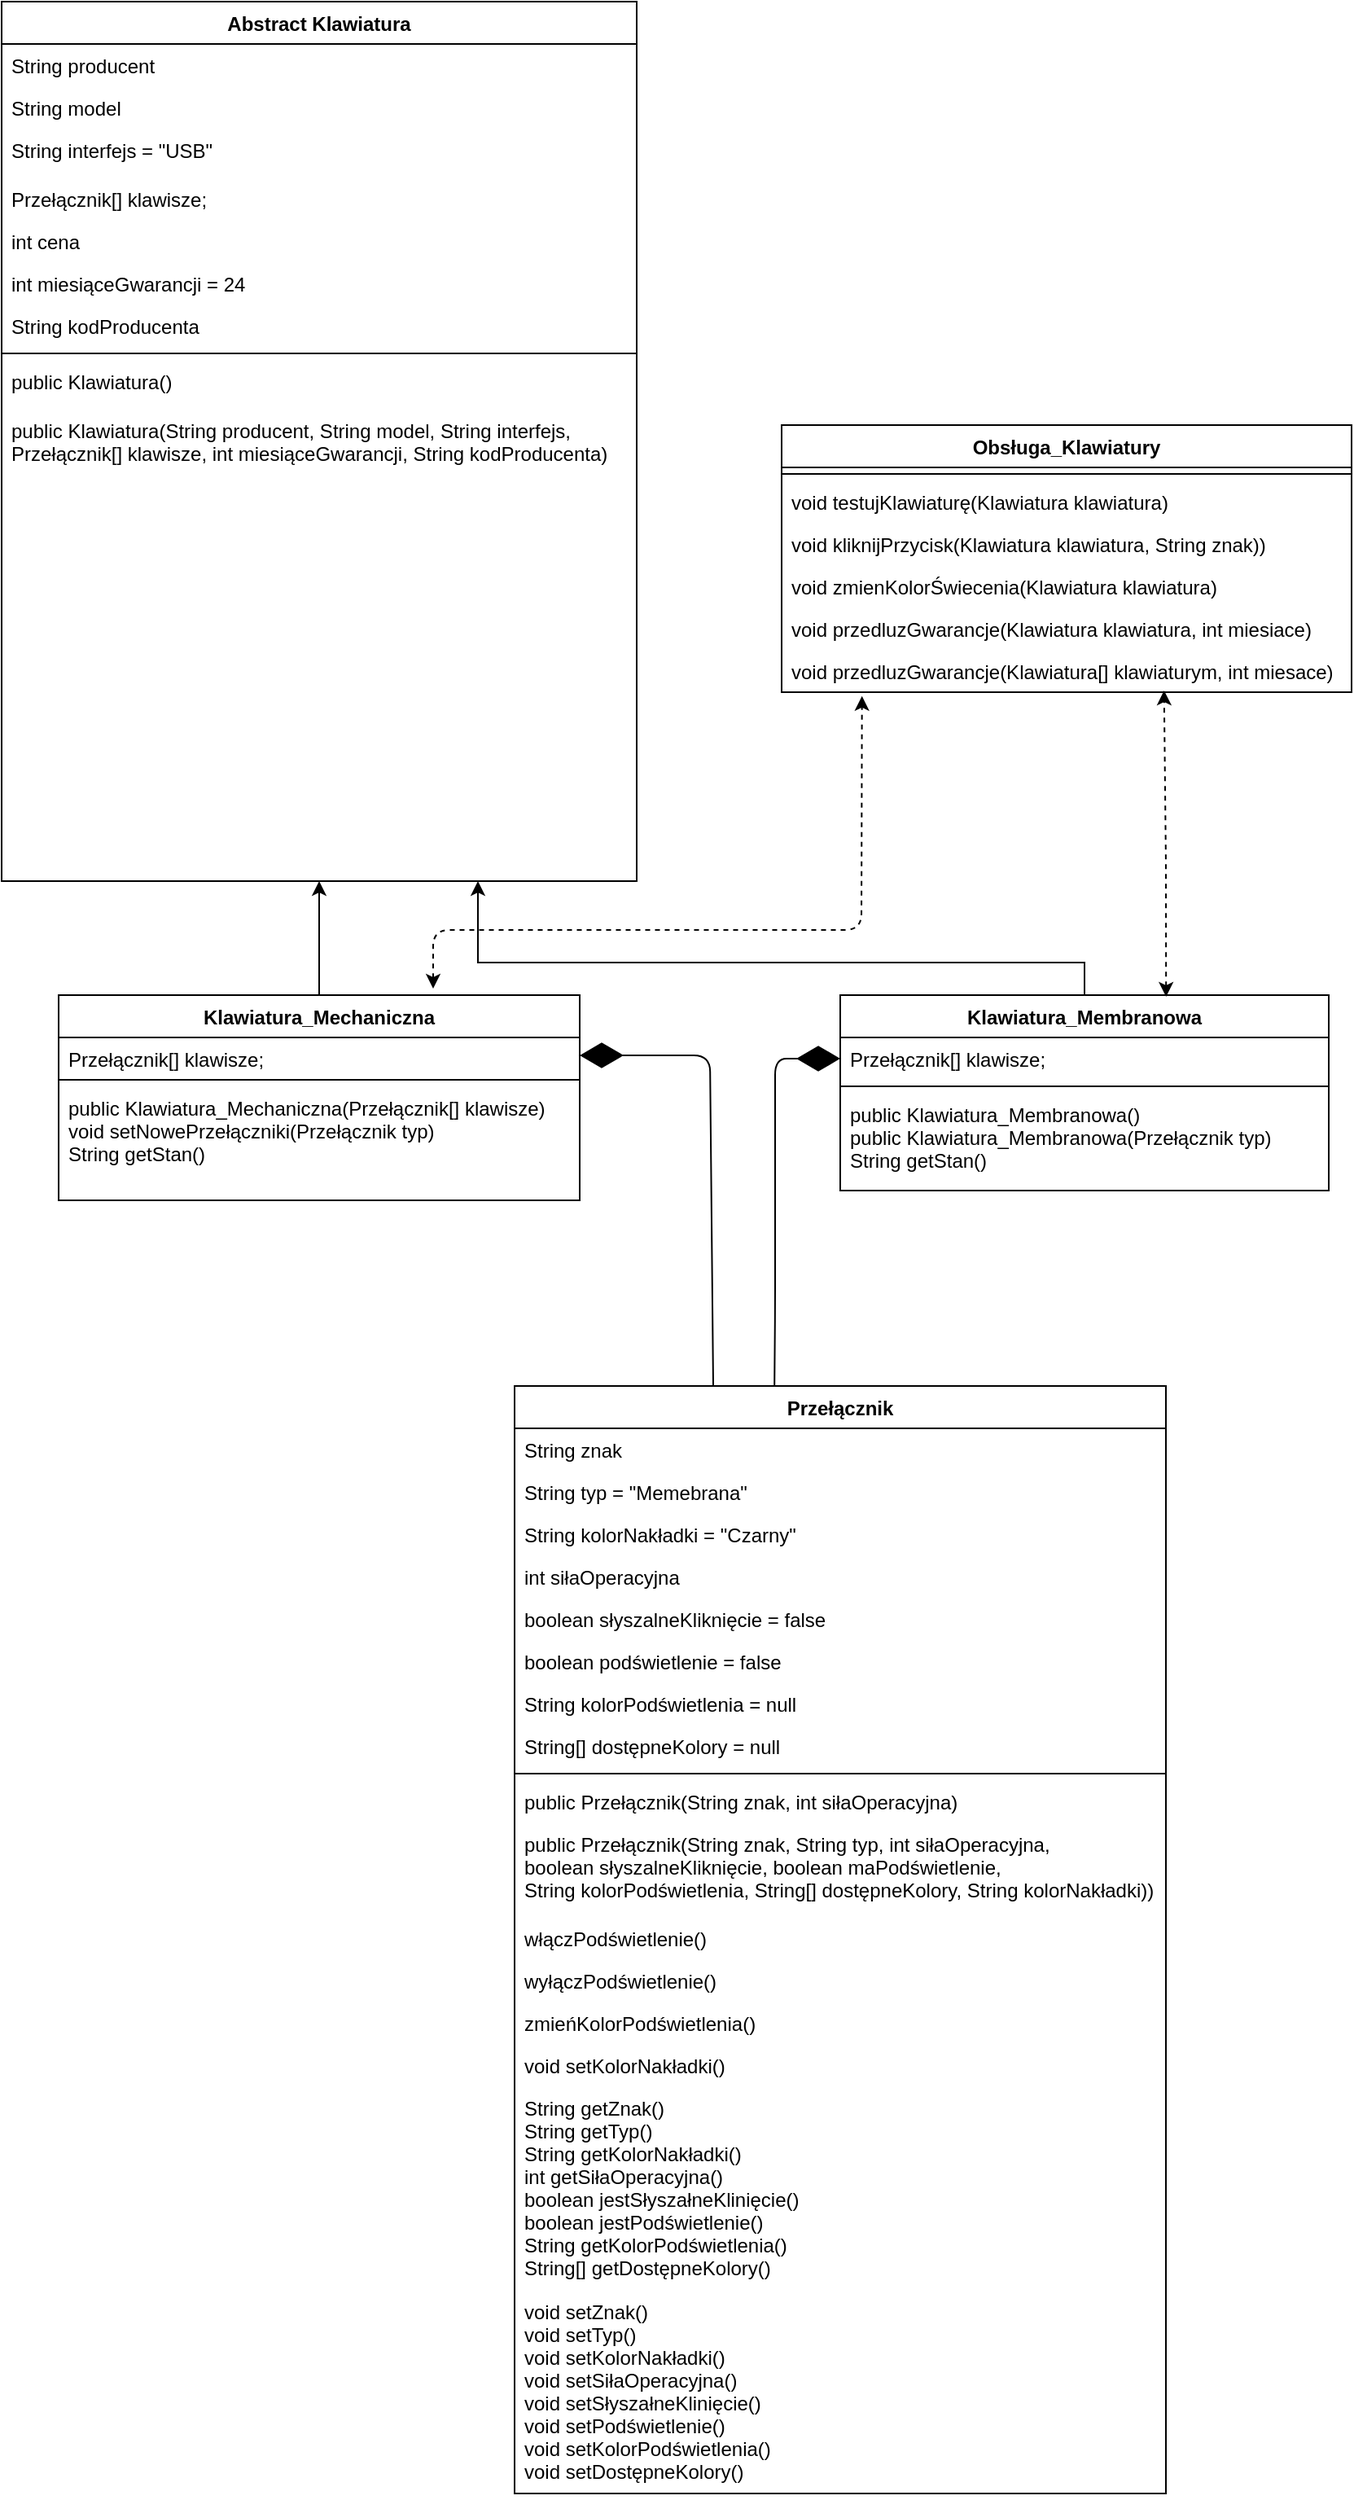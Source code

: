 <mxfile version="13.9.9" type="device"><diagram id="adVF5vTZgrwonjkZlVFi" name="Strona-1"><mxGraphModel dx="2222" dy="1222" grid="1" gridSize="10" guides="1" tooltips="1" connect="1" arrows="1" fold="1" page="0" pageScale="1" pageWidth="827" pageHeight="1169" math="0" shadow="0"><root><mxCell id="0"/><mxCell id="1" parent="0"/><mxCell id="vsZ_QvkXXkGykBPpCQJF-37" value="" style="endArrow=diamondThin;endFill=1;endSize=24;html=1;entryX=1;entryY=0.5;entryDx=0;entryDy=0;exitX=0.305;exitY=0;exitDx=0;exitDy=0;exitPerimeter=0;" parent="1" source="vsZ_QvkXXkGykBPpCQJF-25" target="vsZ_QvkXXkGykBPpCQJF-22" edge="1"><mxGeometry width="160" relative="1" as="geometry"><mxPoint x="523" y="586" as="sourcePoint"/><mxPoint x="580" y="520" as="targetPoint"/><Array as="points"><mxPoint x="20" y="417"/></Array></mxGeometry></mxCell><mxCell id="vsZ_QvkXXkGykBPpCQJF-38" value="" style="endArrow=diamondThin;endFill=1;endSize=24;html=1;entryX=0;entryY=0.5;entryDx=0;entryDy=0;exitX=0.399;exitY=0;exitDx=0;exitDy=0;exitPerimeter=0;" parent="1" source="vsZ_QvkXXkGykBPpCQJF-25" target="vsZ_QvkXXkGykBPpCQJF-23" edge="1"><mxGeometry width="160" relative="1" as="geometry"><mxPoint x="595" y="580" as="sourcePoint"/><mxPoint x="540" y="460" as="targetPoint"/><Array as="points"><mxPoint x="60" y="570"/><mxPoint x="60" y="419"/></Array></mxGeometry></mxCell><mxCell id="vsZ_QvkXXkGykBPpCQJF-46" value="" style="endArrow=classic;startArrow=classic;html=1;dashed=1;entryX=0.141;entryY=1.093;entryDx=0;entryDy=0;entryPerimeter=0;" parent="1" target="vsZ_QvkXXkGykBPpCQJF-58" edge="1"><mxGeometry width="50" height="50" relative="1" as="geometry"><mxPoint x="-150" y="376" as="sourcePoint"/><mxPoint x="519" y="170" as="targetPoint"/><Array as="points"><mxPoint x="-150" y="340"/><mxPoint x="113" y="340"/></Array></mxGeometry></mxCell><mxCell id="vsZ_QvkXXkGykBPpCQJF-5" value="Klawiatura_Mechaniczna" style="swimlane;fontStyle=1;align=center;verticalAlign=top;childLayout=stackLayout;horizontal=1;startSize=26;horizontalStack=0;resizeParent=1;resizeParentMax=0;resizeLast=0;collapsible=1;marginBottom=0;" parent="1" vertex="1"><mxGeometry x="-380" y="380" width="320" height="126" as="geometry"/></mxCell><mxCell id="vsZ_QvkXXkGykBPpCQJF-22" value="Przełącznik[] klawisze;" style="text;strokeColor=none;fillColor=none;align=left;verticalAlign=top;spacingLeft=4;spacingRight=4;overflow=hidden;rotatable=0;points=[[0,0.5],[1,0.5]];portConstraint=eastwest;" parent="vsZ_QvkXXkGykBPpCQJF-5" vertex="1"><mxGeometry y="26" width="320" height="22" as="geometry"/></mxCell><mxCell id="vsZ_QvkXXkGykBPpCQJF-7" value="" style="line;strokeWidth=1;fillColor=none;align=left;verticalAlign=middle;spacingTop=-1;spacingLeft=3;spacingRight=3;rotatable=0;labelPosition=right;points=[];portConstraint=eastwest;" parent="vsZ_QvkXXkGykBPpCQJF-5" vertex="1"><mxGeometry y="48" width="320" height="8" as="geometry"/></mxCell><mxCell id="vsZ_QvkXXkGykBPpCQJF-8" value="public Klawiatura_Mechaniczna(Przełącznik[] klawisze)&#10;void setNowePrzełączniki(Przełącznik typ)&#10;String getStan()&#10;" style="text;strokeColor=none;fillColor=none;align=left;verticalAlign=top;spacingLeft=4;spacingRight=4;overflow=hidden;rotatable=0;points=[[0,0.5],[1,0.5]];portConstraint=eastwest;" parent="vsZ_QvkXXkGykBPpCQJF-5" vertex="1"><mxGeometry y="56" width="320" height="70" as="geometry"/></mxCell><mxCell id="EyaIHFw5JTMgrsSwNcSK-16" style="edgeStyle=orthogonalEdgeStyle;rounded=0;orthogonalLoop=1;jettySize=auto;html=1;entryX=0.75;entryY=1;entryDx=0;entryDy=0;" parent="1" source="vsZ_QvkXXkGykBPpCQJF-15" target="EyaIHFw5JTMgrsSwNcSK-1" edge="1"><mxGeometry relative="1" as="geometry"><Array as="points"><mxPoint x="250" y="360"/><mxPoint x="-122" y="360"/></Array></mxGeometry></mxCell><mxCell id="vsZ_QvkXXkGykBPpCQJF-15" value="Klawiatura_Membranowa" style="swimlane;fontStyle=1;align=center;verticalAlign=top;childLayout=stackLayout;horizontal=1;startSize=26;horizontalStack=0;resizeParent=1;resizeParentMax=0;resizeLast=0;collapsible=1;marginBottom=0;" parent="1" vertex="1"><mxGeometry x="100" y="380" width="300" height="120" as="geometry"/></mxCell><mxCell id="vsZ_QvkXXkGykBPpCQJF-23" value="Przełącznik[] klawisze;" style="text;strokeColor=none;fillColor=none;align=left;verticalAlign=top;spacingLeft=4;spacingRight=4;overflow=hidden;rotatable=0;points=[[0,0.5],[1,0.5]];portConstraint=eastwest;" parent="vsZ_QvkXXkGykBPpCQJF-15" vertex="1"><mxGeometry y="26" width="300" height="26" as="geometry"/></mxCell><mxCell id="vsZ_QvkXXkGykBPpCQJF-17" value="" style="line;strokeWidth=1;fillColor=none;align=left;verticalAlign=middle;spacingTop=-1;spacingLeft=3;spacingRight=3;rotatable=0;labelPosition=right;points=[];portConstraint=eastwest;" parent="vsZ_QvkXXkGykBPpCQJF-15" vertex="1"><mxGeometry y="52" width="300" height="8" as="geometry"/></mxCell><mxCell id="vsZ_QvkXXkGykBPpCQJF-18" value="public Klawiatura_Membranowa()&#10;public Klawiatura_Membranowa(Przełącznik typ)&#10;String getStan()&#10;" style="text;strokeColor=none;fillColor=none;align=left;verticalAlign=top;spacingLeft=4;spacingRight=4;overflow=hidden;rotatable=0;points=[[0,0.5],[1,0.5]];portConstraint=eastwest;" parent="vsZ_QvkXXkGykBPpCQJF-15" vertex="1"><mxGeometry y="60" width="300" height="60" as="geometry"/></mxCell><mxCell id="EyaIHFw5JTMgrsSwNcSK-15" value="" style="endArrow=classic;html=1;entryX=0.5;entryY=1;entryDx=0;entryDy=0;exitX=0.5;exitY=0;exitDx=0;exitDy=0;" parent="1" source="vsZ_QvkXXkGykBPpCQJF-5" target="EyaIHFw5JTMgrsSwNcSK-1" edge="1"><mxGeometry width="50" height="50" relative="1" as="geometry"><mxPoint x="-290" y="360" as="sourcePoint"/><mxPoint x="-240" y="310" as="targetPoint"/></mxGeometry></mxCell><mxCell id="vsZ_QvkXXkGykBPpCQJF-1" value="Abstract Klawiatura" style="swimlane;fontStyle=1;align=center;verticalAlign=top;childLayout=stackLayout;horizontal=1;startSize=26;horizontalStack=0;resizeParent=1;resizeParentMax=0;resizeLast=0;collapsible=1;marginBottom=0;shadow=0;rounded=0;" parent="1" vertex="1"><mxGeometry x="-415" y="-230" width="390" height="540" as="geometry"/></mxCell><mxCell id="vsZ_QvkXXkGykBPpCQJF-2" value="String producent" style="text;strokeColor=none;fillColor=none;align=left;verticalAlign=top;spacingLeft=4;spacingRight=4;overflow=hidden;rotatable=0;points=[[0,0.5],[1,0.5]];portConstraint=eastwest;" parent="vsZ_QvkXXkGykBPpCQJF-1" vertex="1"><mxGeometry y="26" width="390" height="26" as="geometry"/></mxCell><mxCell id="vsZ_QvkXXkGykBPpCQJF-10" value="String model" style="text;strokeColor=none;fillColor=none;align=left;verticalAlign=top;spacingLeft=4;spacingRight=4;overflow=hidden;rotatable=0;points=[[0,0.5],[1,0.5]];portConstraint=eastwest;" parent="vsZ_QvkXXkGykBPpCQJF-1" vertex="1"><mxGeometry y="52" width="390" height="26" as="geometry"/></mxCell><mxCell id="vsZ_QvkXXkGykBPpCQJF-9" value="String interfejs = &quot;USB&quot;" style="text;strokeColor=none;fillColor=none;align=left;verticalAlign=top;spacingLeft=4;spacingRight=4;overflow=hidden;rotatable=0;points=[[0,0.5],[1,0.5]];portConstraint=eastwest;" parent="vsZ_QvkXXkGykBPpCQJF-1" vertex="1"><mxGeometry y="78" width="390" height="30" as="geometry"/></mxCell><mxCell id="vsZ_QvkXXkGykBPpCQJF-21" value="Przełącznik[] klawisze;" style="text;strokeColor=none;fillColor=none;align=left;verticalAlign=top;spacingLeft=4;spacingRight=4;overflow=hidden;rotatable=0;points=[[0,0.5],[1,0.5]];portConstraint=eastwest;" parent="vsZ_QvkXXkGykBPpCQJF-1" vertex="1"><mxGeometry y="108" width="390" height="26" as="geometry"/></mxCell><mxCell id="vsZ_QvkXXkGykBPpCQJF-49" value="int cena" style="text;strokeColor=none;fillColor=none;align=left;verticalAlign=top;spacingLeft=4;spacingRight=4;overflow=hidden;rotatable=0;points=[[0,0.5],[1,0.5]];portConstraint=eastwest;" parent="vsZ_QvkXXkGykBPpCQJF-1" vertex="1"><mxGeometry y="134" width="390" height="26" as="geometry"/></mxCell><mxCell id="vsZ_QvkXXkGykBPpCQJF-11" value="int miesiąceGwarancji = 24" style="text;strokeColor=none;fillColor=none;align=left;verticalAlign=top;spacingLeft=4;spacingRight=4;overflow=hidden;rotatable=0;points=[[0,0.5],[1,0.5]];portConstraint=eastwest;" parent="vsZ_QvkXXkGykBPpCQJF-1" vertex="1"><mxGeometry y="160" width="390" height="26" as="geometry"/></mxCell><mxCell id="vsZ_QvkXXkGykBPpCQJF-12" value="String kodProducenta" style="text;strokeColor=none;fillColor=none;align=left;verticalAlign=top;spacingLeft=4;spacingRight=4;overflow=hidden;rotatable=0;points=[[0,0.5],[1,0.5]];portConstraint=eastwest;" parent="vsZ_QvkXXkGykBPpCQJF-1" vertex="1"><mxGeometry y="186" width="390" height="26" as="geometry"/></mxCell><mxCell id="vsZ_QvkXXkGykBPpCQJF-3" value="" style="line;strokeWidth=1;fillColor=none;align=left;verticalAlign=middle;spacingTop=-1;spacingLeft=3;spacingRight=3;rotatable=0;labelPosition=right;points=[];portConstraint=eastwest;" parent="vsZ_QvkXXkGykBPpCQJF-1" vertex="1"><mxGeometry y="212" width="390" height="8" as="geometry"/></mxCell><mxCell id="EyaIHFw5JTMgrsSwNcSK-22" value="public Klawiatura()&#10;&#10;&#10;&#10;" style="text;strokeColor=none;fillColor=none;align=left;verticalAlign=top;spacingLeft=4;spacingRight=4;overflow=hidden;rotatable=0;points=[[0,0.5],[1,0.5]];portConstraint=eastwest;" parent="vsZ_QvkXXkGykBPpCQJF-1" vertex="1"><mxGeometry y="220" width="390" height="30" as="geometry"/></mxCell><mxCell id="vsZ_QvkXXkGykBPpCQJF-4" value="public Klawiatura(String producent, String model, String interfejs, &#10;Przełącznik[] klawisze, int miesiąceGwarancji, String kodProducenta)&#10;&#10;&#10;&#10;" style="text;strokeColor=none;fillColor=none;align=left;verticalAlign=top;spacingLeft=4;spacingRight=4;overflow=hidden;rotatable=0;points=[[0,0.5],[1,0.5]];portConstraint=eastwest;" parent="vsZ_QvkXXkGykBPpCQJF-1" vertex="1"><mxGeometry y="250" width="390" height="40" as="geometry"/></mxCell><mxCell id="EyaIHFw5JTMgrsSwNcSK-3" value="&lt;font color=&quot;#ffffff&quot;&gt;&lt;span style=&quot;font-family: &amp;#34;helvetica&amp;#34; ; font-size: 12px ; font-style: normal ; font-weight: 400 ; letter-spacing: normal ; text-align: left ; text-indent: 0px ; text-transform: none ; word-spacing: 0px ; display: inline ; float: none&quot;&gt;String getProducent();&lt;/span&gt;&lt;br style=&quot;padding: 0px ; margin: 0px ; font-family: &amp;#34;helvetica&amp;#34; ; font-size: 12px ; font-style: normal ; font-weight: 400 ; letter-spacing: normal ; text-align: left ; text-indent: 0px ; text-transform: none ; word-spacing: 0px&quot;&gt;&lt;span style=&quot;font-family: &amp;#34;helvetica&amp;#34; ; font-size: 12px ; font-style: normal ; font-weight: 400 ; letter-spacing: normal ; text-align: left ; text-indent: 0px ; text-transform: none ; word-spacing: 0px ; display: inline ; float: none&quot;&gt;String getModel();&lt;/span&gt;&lt;br style=&quot;padding: 0px ; margin: 0px ; font-family: &amp;#34;helvetica&amp;#34; ; font-size: 12px ; font-style: normal ; font-weight: 400 ; letter-spacing: normal ; text-align: left ; text-indent: 0px ; text-transform: none ; word-spacing: 0px&quot;&gt;&lt;/font&gt;&lt;span style=&quot;font-family: &amp;#34;helvetica&amp;#34; ; font-size: 12px ; font-style: normal ; font-weight: 400 ; letter-spacing: normal ; text-align: left ; text-indent: 0px ; text-transform: none ; word-spacing: 0px ; display: inline ; float: none&quot;&gt;&lt;font color=&quot;#ffffff&quot;&gt;String getKlawisze();&lt;br&gt;String getInterfejs();&lt;br&gt;int getCena();&lt;br&gt;int getMiesiąceGwarancji();&lt;br&gt;String getKod()&lt;br&gt;&lt;br&gt;&lt;span style=&quot;font-family: &amp;#34;helvetica&amp;#34;&quot;&gt;abstract String getStan()&lt;/span&gt;&lt;br&gt;&lt;br&gt;&lt;/font&gt;&lt;br&gt;&lt;/span&gt;" style="text;whiteSpace=wrap;html=1;" parent="vsZ_QvkXXkGykBPpCQJF-1" vertex="1"><mxGeometry y="290" width="390" height="140" as="geometry"/></mxCell><mxCell id="EyaIHFw5JTMgrsSwNcSK-1" value="&lt;font color=&quot;#ffffff&quot;&gt;&lt;span style=&quot;font-family: &amp;#34;helvetica&amp;#34; ; font-size: 12px ; font-style: normal ; font-weight: 400 ; letter-spacing: normal ; text-align: left ; text-indent: 0px ; text-transform: none ; word-spacing: 0px ; display: inline ; float: none&quot;&gt;void setProducent();&lt;/span&gt;&lt;br style=&quot;padding: 0px ; margin: 0px ; font-family: &amp;#34;helvetica&amp;#34; ; font-size: 12px ; font-style: normal ; font-weight: 400 ; letter-spacing: normal ; text-align: left ; text-indent: 0px ; text-transform: none ; word-spacing: 0px&quot;&gt;&lt;span style=&quot;font-family: &amp;#34;helvetica&amp;#34; ; font-size: 12px ; font-style: normal ; font-weight: 400 ; letter-spacing: normal ; text-align: left ; text-indent: 0px ; text-transform: none ; word-spacing: 0px ; display: inline ; float: none&quot;&gt;void setModel();&lt;/span&gt;&lt;br style=&quot;padding: 0px ; margin: 0px ; font-family: &amp;#34;helvetica&amp;#34; ; font-size: 12px ; font-style: normal ; font-weight: 400 ; letter-spacing: normal ; text-align: left ; text-indent: 0px ; text-transform: none ; word-spacing: 0px&quot;&gt;&lt;/font&gt;&lt;span style=&quot;font-family: &amp;#34;helvetica&amp;#34; ; font-size: 12px ; font-style: normal ; font-weight: 400 ; letter-spacing: normal ; text-align: left ; text-indent: 0px ; text-transform: none ; word-spacing: 0px ; display: inline ; float: none&quot;&gt;&lt;font color=&quot;#ffffff&quot;&gt;void setKlawisze();&lt;br&gt;void setInterfejs();&lt;br&gt;void setCena();&lt;br&gt;void setMiesiąceGwarancji();&lt;br&gt;void setKod()&lt;br&gt;&lt;br&gt;&lt;/font&gt;&lt;br&gt;&lt;/span&gt;" style="text;whiteSpace=wrap;html=1;" parent="vsZ_QvkXXkGykBPpCQJF-1" vertex="1"><mxGeometry y="430" width="390" height="110" as="geometry"/></mxCell><mxCell id="EyaIHFw5JTMgrsSwNcSK-21" value="" style="endArrow=classic;startArrow=classic;html=1;dashed=1;entryX=0.671;entryY=0.962;entryDx=0;entryDy=0;entryPerimeter=0;exitX=0.667;exitY=0.008;exitDx=0;exitDy=0;exitPerimeter=0;" parent="1" source="vsZ_QvkXXkGykBPpCQJF-15" target="vsZ_QvkXXkGykBPpCQJF-58" edge="1"><mxGeometry width="50" height="50" relative="1" as="geometry"><mxPoint x="370" y="359.58" as="sourcePoint"/><mxPoint x="640" y="180" as="targetPoint"/><Array as="points"><mxPoint x="300" y="300"/></Array></mxGeometry></mxCell><mxCell id="vsZ_QvkXXkGykBPpCQJF-42" value="Obsługa_Klawiatury" style="swimlane;fontStyle=1;align=center;verticalAlign=top;childLayout=stackLayout;horizontal=1;startSize=26;horizontalStack=0;resizeParent=1;resizeParentMax=0;resizeLast=0;collapsible=1;marginBottom=0;" parent="1" vertex="1"><mxGeometry x="64" y="30" width="350" height="164" as="geometry"/></mxCell><mxCell id="vsZ_QvkXXkGykBPpCQJF-44" value="" style="line;strokeWidth=1;fillColor=none;align=left;verticalAlign=middle;spacingTop=-1;spacingLeft=3;spacingRight=3;rotatable=0;labelPosition=right;points=[];portConstraint=eastwest;" parent="vsZ_QvkXXkGykBPpCQJF-42" vertex="1"><mxGeometry y="26" width="350" height="8" as="geometry"/></mxCell><mxCell id="vsZ_QvkXXkGykBPpCQJF-45" value="void testujKlawiaturę(Klawiatura klawiatura)" style="text;strokeColor=none;fillColor=none;align=left;verticalAlign=top;spacingLeft=4;spacingRight=4;overflow=hidden;rotatable=0;points=[[0,0.5],[1,0.5]];portConstraint=eastwest;" parent="vsZ_QvkXXkGykBPpCQJF-42" vertex="1"><mxGeometry y="34" width="350" height="26" as="geometry"/></mxCell><mxCell id="vsZ_QvkXXkGykBPpCQJF-55" value="void kliknijPrzycisk(Klawiatura klawiatura, String znak))" style="text;strokeColor=none;fillColor=none;align=left;verticalAlign=top;spacingLeft=4;spacingRight=4;overflow=hidden;rotatable=0;points=[[0,0.5],[1,0.5]];portConstraint=eastwest;" parent="vsZ_QvkXXkGykBPpCQJF-42" vertex="1"><mxGeometry y="60" width="350" height="26" as="geometry"/></mxCell><mxCell id="vsZ_QvkXXkGykBPpCQJF-57" value="void zmienKolorŚwiecenia(Klawiatura klawiatura)&#10;" style="text;strokeColor=none;fillColor=none;align=left;verticalAlign=top;spacingLeft=4;spacingRight=4;overflow=hidden;rotatable=0;points=[[0,0.5],[1,0.5]];portConstraint=eastwest;" parent="vsZ_QvkXXkGykBPpCQJF-42" vertex="1"><mxGeometry y="86" width="350" height="26" as="geometry"/></mxCell><mxCell id="vsZ_QvkXXkGykBPpCQJF-48" value="void przedluzGwarancje(Klawiatura klawiatura, int miesiace)" style="text;strokeColor=none;fillColor=none;align=left;verticalAlign=top;spacingLeft=4;spacingRight=4;overflow=hidden;rotatable=0;points=[[0,0.5],[1,0.5]];portConstraint=eastwest;" parent="vsZ_QvkXXkGykBPpCQJF-42" vertex="1"><mxGeometry y="112" width="350" height="26" as="geometry"/></mxCell><mxCell id="vsZ_QvkXXkGykBPpCQJF-58" value="void przedluzGwarancje(Klawiatura[] klawiaturym, int miesace)" style="text;strokeColor=none;fillColor=none;align=left;verticalAlign=top;spacingLeft=4;spacingRight=4;overflow=hidden;rotatable=0;points=[[0,0.5],[1,0.5]];portConstraint=eastwest;" parent="vsZ_QvkXXkGykBPpCQJF-42" vertex="1"><mxGeometry y="138" width="350" height="26" as="geometry"/></mxCell><mxCell id="vsZ_QvkXXkGykBPpCQJF-25" value="Przełącznik" style="swimlane;fontStyle=1;align=center;verticalAlign=top;childLayout=stackLayout;horizontal=1;startSize=26;horizontalStack=0;resizeParent=1;resizeParentMax=0;resizeLast=0;collapsible=1;marginBottom=0;" parent="1" vertex="1"><mxGeometry x="-100" y="620" width="400" height="680" as="geometry"/></mxCell><mxCell id="BDwhTZd2Z96llIE0zDHZ-1" value="String znak" style="text;strokeColor=none;fillColor=none;align=left;verticalAlign=top;spacingLeft=4;spacingRight=4;overflow=hidden;rotatable=0;points=[[0,0.5],[1,0.5]];portConstraint=eastwest;" parent="vsZ_QvkXXkGykBPpCQJF-25" vertex="1"><mxGeometry y="26" width="400" height="26" as="geometry"/></mxCell><mxCell id="vsZ_QvkXXkGykBPpCQJF-26" value="String typ = &quot;Memebrana&quot;" style="text;strokeColor=none;fillColor=none;align=left;verticalAlign=top;spacingLeft=4;spacingRight=4;overflow=hidden;rotatable=0;points=[[0,0.5],[1,0.5]];portConstraint=eastwest;" parent="vsZ_QvkXXkGykBPpCQJF-25" vertex="1"><mxGeometry y="52" width="400" height="26" as="geometry"/></mxCell><mxCell id="vsZ_QvkXXkGykBPpCQJF-61" value="String kolorNakładki = &quot;Czarny&quot;" style="text;strokeColor=none;fillColor=none;align=left;verticalAlign=top;spacingLeft=4;spacingRight=4;overflow=hidden;rotatable=0;points=[[0,0.5],[1,0.5]];portConstraint=eastwest;" parent="vsZ_QvkXXkGykBPpCQJF-25" vertex="1"><mxGeometry y="78" width="400" height="26" as="geometry"/></mxCell><mxCell id="vsZ_QvkXXkGykBPpCQJF-32" value="int siłaOperacyjna" style="text;strokeColor=none;fillColor=none;align=left;verticalAlign=top;spacingLeft=4;spacingRight=4;overflow=hidden;rotatable=0;points=[[0,0.5],[1,0.5]];portConstraint=eastwest;" parent="vsZ_QvkXXkGykBPpCQJF-25" vertex="1"><mxGeometry y="104" width="400" height="26" as="geometry"/></mxCell><mxCell id="vsZ_QvkXXkGykBPpCQJF-34" value="boolean słyszalneKliknięcie = false" style="text;strokeColor=none;fillColor=none;align=left;verticalAlign=top;spacingLeft=4;spacingRight=4;overflow=hidden;rotatable=0;points=[[0,0.5],[1,0.5]];portConstraint=eastwest;" parent="vsZ_QvkXXkGykBPpCQJF-25" vertex="1"><mxGeometry y="130" width="400" height="26" as="geometry"/></mxCell><mxCell id="vsZ_QvkXXkGykBPpCQJF-50" value="boolean podświetlenie = false" style="text;strokeColor=none;fillColor=none;align=left;verticalAlign=top;spacingLeft=4;spacingRight=4;overflow=hidden;rotatable=0;points=[[0,0.5],[1,0.5]];portConstraint=eastwest;" parent="vsZ_QvkXXkGykBPpCQJF-25" vertex="1"><mxGeometry y="156" width="400" height="26" as="geometry"/></mxCell><mxCell id="vsZ_QvkXXkGykBPpCQJF-35" value="String kolorPodświetlenia = null" style="text;strokeColor=none;fillColor=none;align=left;verticalAlign=top;spacingLeft=4;spacingRight=4;overflow=hidden;rotatable=0;points=[[0,0.5],[1,0.5]];portConstraint=eastwest;" parent="vsZ_QvkXXkGykBPpCQJF-25" vertex="1"><mxGeometry y="182" width="400" height="26" as="geometry"/></mxCell><mxCell id="vsZ_QvkXXkGykBPpCQJF-54" value="String[] dostępneKolory = null" style="text;strokeColor=none;fillColor=none;align=left;verticalAlign=top;spacingLeft=4;spacingRight=4;overflow=hidden;rotatable=0;points=[[0,0.5],[1,0.5]];portConstraint=eastwest;" parent="vsZ_QvkXXkGykBPpCQJF-25" vertex="1"><mxGeometry y="208" width="400" height="26" as="geometry"/></mxCell><mxCell id="vsZ_QvkXXkGykBPpCQJF-28" value="" style="line;strokeWidth=1;fillColor=none;align=left;verticalAlign=middle;spacingTop=-1;spacingLeft=3;spacingRight=3;rotatable=0;labelPosition=right;points=[];portConstraint=eastwest;" parent="vsZ_QvkXXkGykBPpCQJF-25" vertex="1"><mxGeometry y="234" width="400" height="8" as="geometry"/></mxCell><mxCell id="EyaIHFw5JTMgrsSwNcSK-17" value="public Przełącznik(String znak, int siłaOperacyjna)" style="text;strokeColor=none;fillColor=none;align=left;verticalAlign=top;spacingLeft=4;spacingRight=4;overflow=hidden;rotatable=0;points=[[0,0.5],[1,0.5]];portConstraint=eastwest;" parent="vsZ_QvkXXkGykBPpCQJF-25" vertex="1"><mxGeometry y="242" width="400" height="26" as="geometry"/></mxCell><mxCell id="vsZ_QvkXXkGykBPpCQJF-53" value="public Przełącznik(String znak, String typ, int siłaOperacyjna, &#10;boolean słyszalneKliknięcie, boolean maPodświetlenie, &#10;String kolorPodświetlenia, String[] dostępneKolory, String kolorNakładki))" style="text;strokeColor=none;fillColor=none;align=left;verticalAlign=top;spacingLeft=4;spacingRight=4;overflow=hidden;rotatable=0;points=[[0,0.5],[1,0.5]];portConstraint=eastwest;" parent="vsZ_QvkXXkGykBPpCQJF-25" vertex="1"><mxGeometry y="268" width="400" height="58" as="geometry"/></mxCell><mxCell id="vsZ_QvkXXkGykBPpCQJF-29" value="włączPodświetlenie()&#10;" style="text;strokeColor=none;fillColor=none;align=left;verticalAlign=top;spacingLeft=4;spacingRight=4;overflow=hidden;rotatable=0;points=[[0,0.5],[1,0.5]];portConstraint=eastwest;" parent="vsZ_QvkXXkGykBPpCQJF-25" vertex="1"><mxGeometry y="326" width="400" height="26" as="geometry"/></mxCell><mxCell id="vsZ_QvkXXkGykBPpCQJF-40" value="wyłączPodświetlenie()&#10;" style="text;strokeColor=none;fillColor=none;align=left;verticalAlign=top;spacingLeft=4;spacingRight=4;overflow=hidden;rotatable=0;points=[[0,0.5],[1,0.5]];portConstraint=eastwest;" parent="vsZ_QvkXXkGykBPpCQJF-25" vertex="1"><mxGeometry y="352" width="400" height="26" as="geometry"/></mxCell><mxCell id="vsZ_QvkXXkGykBPpCQJF-39" value="zmieńKolorPodświetlenia()" style="text;strokeColor=none;fillColor=none;align=left;verticalAlign=top;spacingLeft=4;spacingRight=4;overflow=hidden;rotatable=0;points=[[0,0.5],[1,0.5]];portConstraint=eastwest;" parent="vsZ_QvkXXkGykBPpCQJF-25" vertex="1"><mxGeometry y="378" width="400" height="26" as="geometry"/></mxCell><mxCell id="vsZ_QvkXXkGykBPpCQJF-62" value="void setKolorNakładki()" style="text;strokeColor=none;fillColor=none;align=left;verticalAlign=top;spacingLeft=4;spacingRight=4;overflow=hidden;rotatable=0;points=[[0,0.5],[1,0.5]];portConstraint=eastwest;" parent="vsZ_QvkXXkGykBPpCQJF-25" vertex="1"><mxGeometry y="404" width="400" height="26" as="geometry"/></mxCell><mxCell id="EyaIHFw5JTMgrsSwNcSK-18" value="String getZnak()&#10;String getTyp()&#10;String getKolorNakładki()&#10;int getSiłaOperacyjna()&#10;boolean jestSłyszałneKlinięcie()&#10;boolean jestPodświetlenie()&#10;String getKolorPodświetlenia()&#10;String[] getDostępneKolory()&#10;" style="text;strokeColor=none;fillColor=none;align=left;verticalAlign=top;spacingLeft=4;spacingRight=4;overflow=hidden;rotatable=0;points=[[0,0.5],[1,0.5]];portConstraint=eastwest;" parent="vsZ_QvkXXkGykBPpCQJF-25" vertex="1"><mxGeometry y="430" width="400" height="125" as="geometry"/></mxCell><mxCell id="EyaIHFw5JTMgrsSwNcSK-19" value="void setZnak()&#10;void setTyp()&#10;void setKolorNakładki()&#10;void setSiłaOperacyjna()&#10;void setSłyszałneKlinięcie()&#10;void setPodświetlenie()&#10;void setKolorPodświetlenia()&#10;void setDostępneKolory()&#10;" style="text;strokeColor=none;fillColor=none;align=left;verticalAlign=top;spacingLeft=4;spacingRight=4;overflow=hidden;rotatable=0;points=[[0,0.5],[1,0.5]];portConstraint=eastwest;" parent="vsZ_QvkXXkGykBPpCQJF-25" vertex="1"><mxGeometry y="555" width="400" height="125" as="geometry"/></mxCell></root></mxGraphModel></diagram></mxfile>